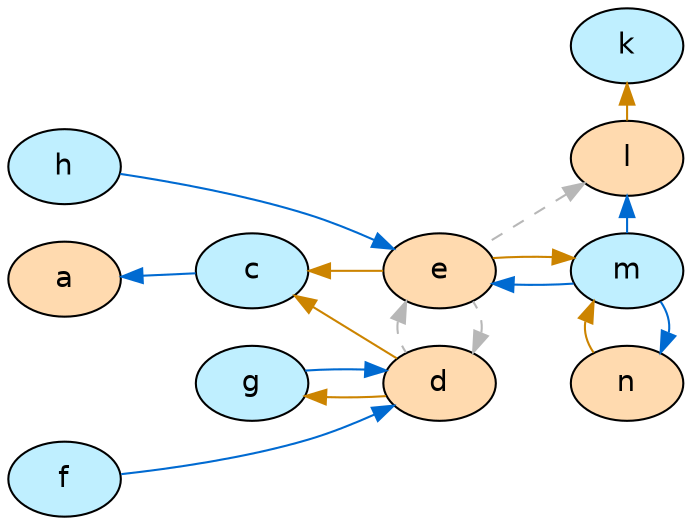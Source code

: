digraph G {
  rankdir="LR"
  node [shape=oval style=filled fontname=Helvetica fontsize=14]
  node [fillcolor="#ffdaaf" fontcolor="#000000"] a l d e n;
  node [fillcolor="#bfefff" fontcolor="#000000"] c k m f g h;
  edge [dir=back, color="#006ad1", style="solid"]
        "a" -> "c";
        "l" -> "m";
        "e" -> "m";
        "d" -> "f";
        "d" -> "g";
        "e" -> "h";
        "n" -> "m";
  edge [dir=back, color="#cc8400", style="solid"]
        "k" -> "l";
        "c" -> "d";
        "c" -> "e";
        "m" -> "e";
        "g" -> "d";
        "m" -> "n";
  edge [dir=back, color="#b7b7b7", style="dashed"]
        "l" -> "e";
        "d" -> "e";
        "e" -> "d";

  {rank = min; f; h}
  {rank = same; d; e}
  {rank = same; c; g}
  {rank = max; k; l; m; n}
}